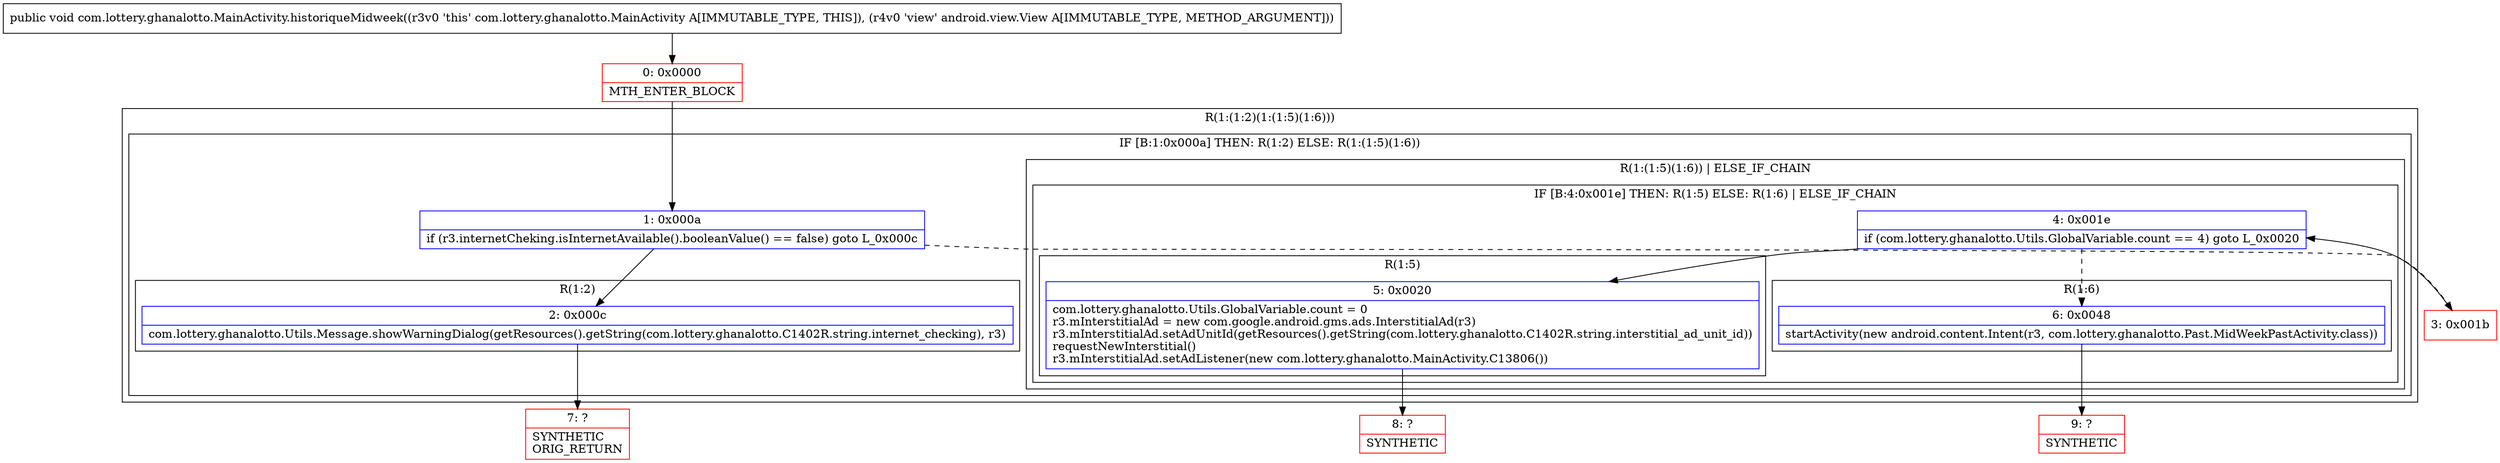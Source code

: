 digraph "CFG forcom.lottery.ghanalotto.MainActivity.historiqueMidweek(Landroid\/view\/View;)V" {
subgraph cluster_Region_2099573489 {
label = "R(1:(1:2)(1:(1:5)(1:6)))";
node [shape=record,color=blue];
subgraph cluster_IfRegion_622783034 {
label = "IF [B:1:0x000a] THEN: R(1:2) ELSE: R(1:(1:5)(1:6))";
node [shape=record,color=blue];
Node_1 [shape=record,label="{1\:\ 0x000a|if (r3.internetCheking.isInternetAvailable().booleanValue() == false) goto L_0x000c\l}"];
subgraph cluster_Region_1112619887 {
label = "R(1:2)";
node [shape=record,color=blue];
Node_2 [shape=record,label="{2\:\ 0x000c|com.lottery.ghanalotto.Utils.Message.showWarningDialog(getResources().getString(com.lottery.ghanalotto.C1402R.string.internet_checking), r3)\l}"];
}
subgraph cluster_Region_86250063 {
label = "R(1:(1:5)(1:6)) | ELSE_IF_CHAIN\l";
node [shape=record,color=blue];
subgraph cluster_IfRegion_1607322464 {
label = "IF [B:4:0x001e] THEN: R(1:5) ELSE: R(1:6) | ELSE_IF_CHAIN\l";
node [shape=record,color=blue];
Node_4 [shape=record,label="{4\:\ 0x001e|if (com.lottery.ghanalotto.Utils.GlobalVariable.count == 4) goto L_0x0020\l}"];
subgraph cluster_Region_231777689 {
label = "R(1:5)";
node [shape=record,color=blue];
Node_5 [shape=record,label="{5\:\ 0x0020|com.lottery.ghanalotto.Utils.GlobalVariable.count = 0\lr3.mInterstitialAd = new com.google.android.gms.ads.InterstitialAd(r3)\lr3.mInterstitialAd.setAdUnitId(getResources().getString(com.lottery.ghanalotto.C1402R.string.interstitial_ad_unit_id))\lrequestNewInterstitial()\lr3.mInterstitialAd.setAdListener(new com.lottery.ghanalotto.MainActivity.C13806())\l}"];
}
subgraph cluster_Region_1175551247 {
label = "R(1:6)";
node [shape=record,color=blue];
Node_6 [shape=record,label="{6\:\ 0x0048|startActivity(new android.content.Intent(r3, com.lottery.ghanalotto.Past.MidWeekPastActivity.class))\l}"];
}
}
}
}
}
Node_0 [shape=record,color=red,label="{0\:\ 0x0000|MTH_ENTER_BLOCK\l}"];
Node_3 [shape=record,color=red,label="{3\:\ 0x001b}"];
Node_7 [shape=record,color=red,label="{7\:\ ?|SYNTHETIC\lORIG_RETURN\l}"];
Node_8 [shape=record,color=red,label="{8\:\ ?|SYNTHETIC\l}"];
Node_9 [shape=record,color=red,label="{9\:\ ?|SYNTHETIC\l}"];
MethodNode[shape=record,label="{public void com.lottery.ghanalotto.MainActivity.historiqueMidweek((r3v0 'this' com.lottery.ghanalotto.MainActivity A[IMMUTABLE_TYPE, THIS]), (r4v0 'view' android.view.View A[IMMUTABLE_TYPE, METHOD_ARGUMENT])) }"];
MethodNode -> Node_0;
Node_1 -> Node_2;
Node_1 -> Node_3[style=dashed];
Node_2 -> Node_7;
Node_4 -> Node_5;
Node_4 -> Node_6[style=dashed];
Node_5 -> Node_8;
Node_6 -> Node_9;
Node_0 -> Node_1;
Node_3 -> Node_4;
}

